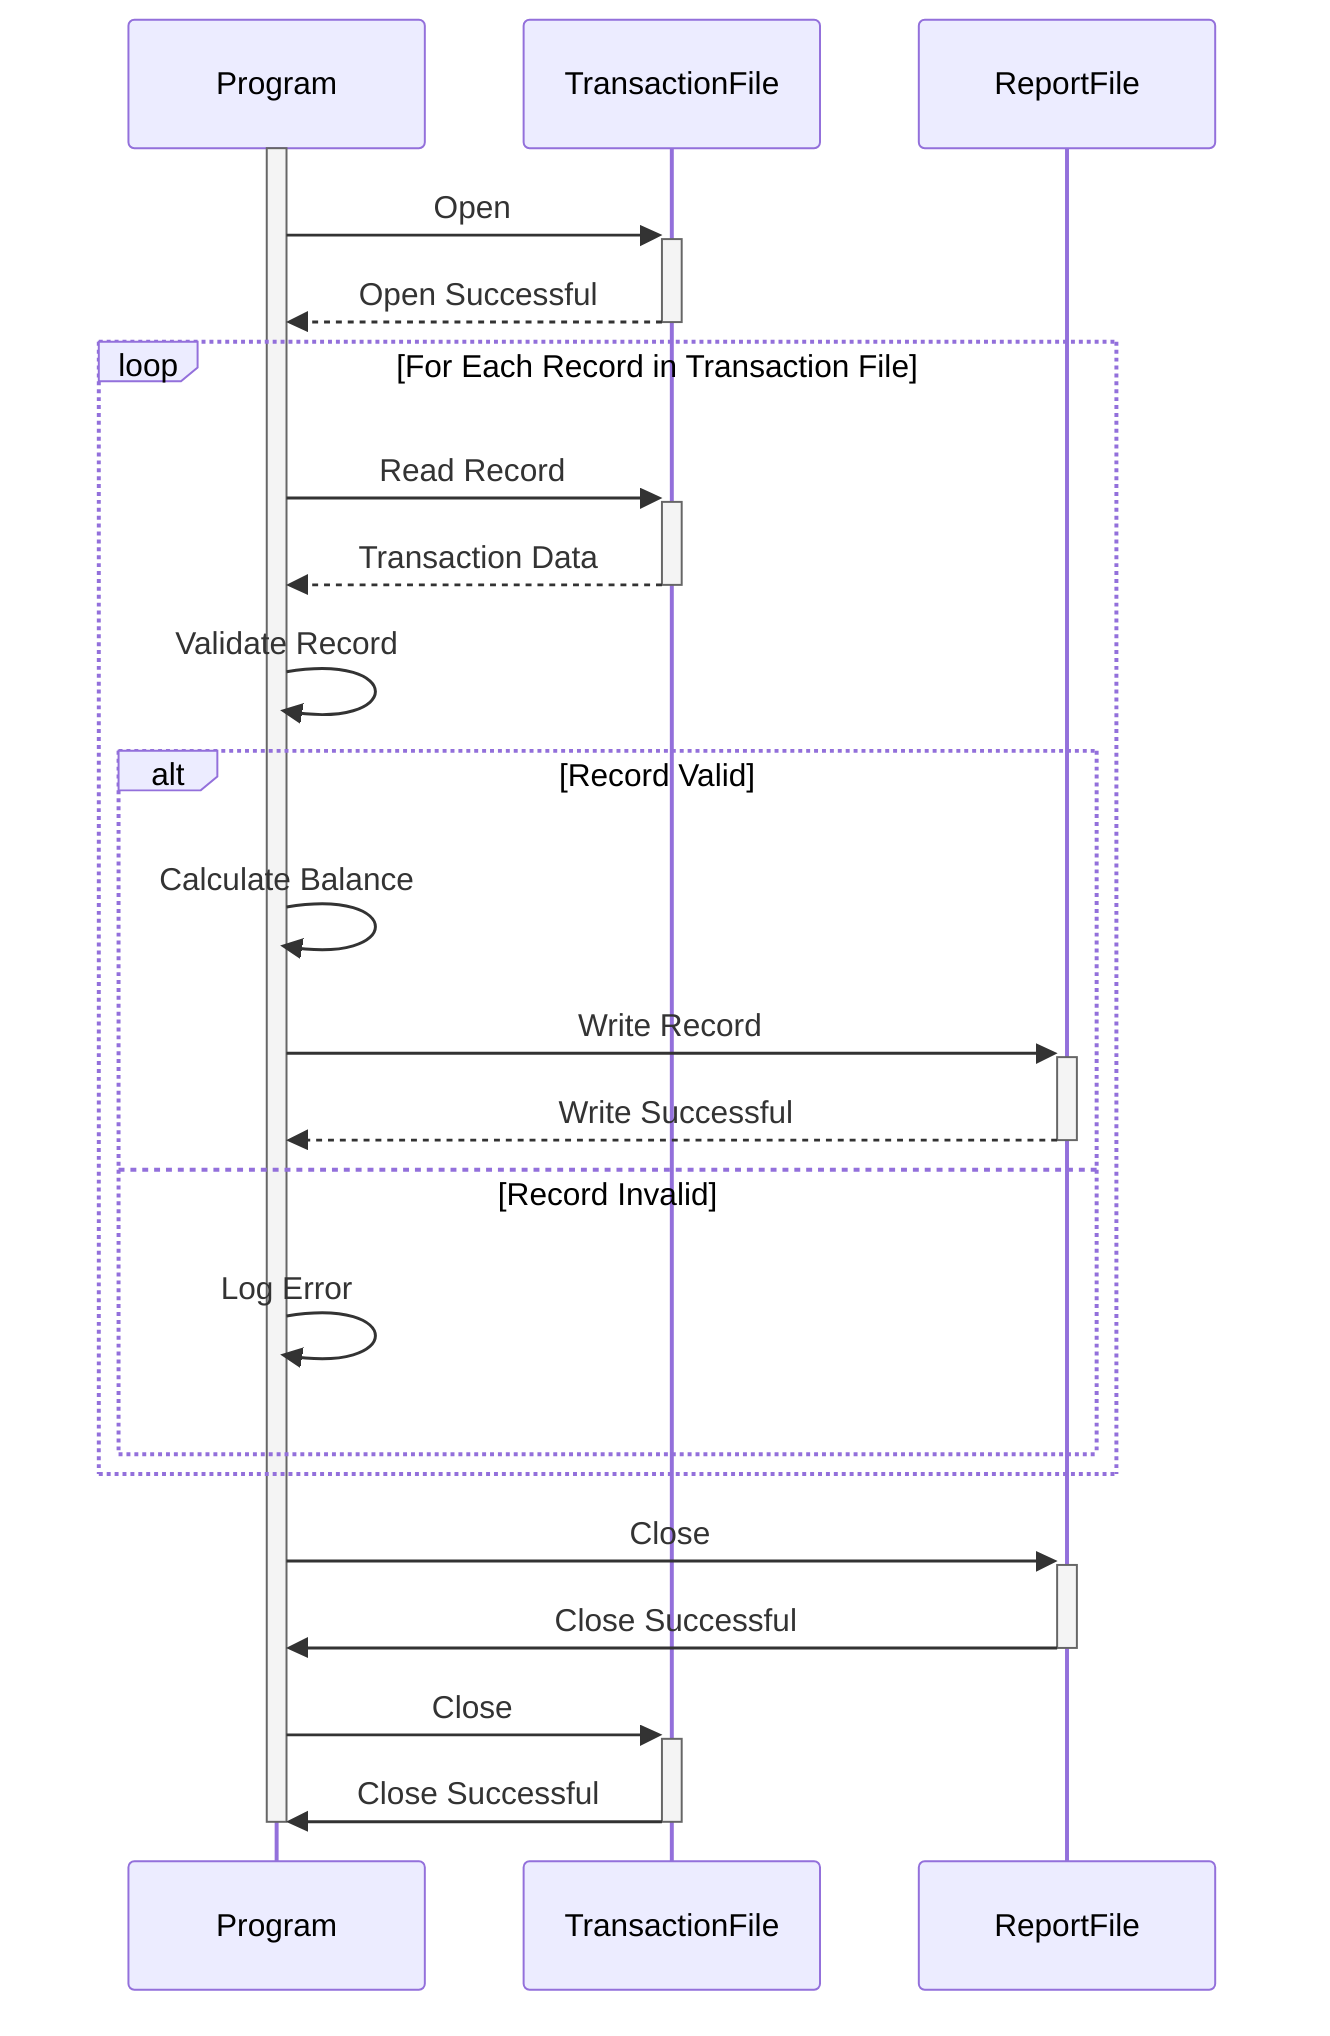 sequenceDiagram
    participant Program
    participant TransactionFile
    participant ReportFile

    activate Program
    Program->>+TransactionFile: Open
    TransactionFile-->>-Program: Open Successful
    
    loop For Each Record in Transaction File
        Program->>+TransactionFile: Read Record
        TransactionFile-->>-Program: Transaction Data
        
        Program->>Program: Validate Record
        alt Record Valid
            Program->>Program: Calculate Balance
            Program->>+ReportFile: Write Record
            ReportFile-->>-Program: Write Successful
        else Record Invalid
            Program->>Program: Log Error
        end
    end
    
    Program->>+ReportFile: Close
    ReportFile->>-Program: Close Successful
    Program->>+TransactionFile: Close
    TransactionFile->>-Program: Close Successful
    deactivate Program